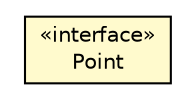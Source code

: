 #!/usr/local/bin/dot
#
# Class diagram 
# Generated by UMLGraph version R5_6 (http://www.umlgraph.org/)
#

digraph G {
	edge [fontname="Helvetica",fontsize=10,labelfontname="Helvetica",labelfontsize=10];
	node [fontname="Helvetica",fontsize=10,shape=plaintext];
	nodesep=0.25;
	ranksep=0.5;
	// eu.itesla_project.iidm.network.ReactiveCapabilityCurve.Point
	c6320 [label=<<table title="eu.itesla_project.iidm.network.ReactiveCapabilityCurve.Point" border="0" cellborder="1" cellspacing="0" cellpadding="2" port="p" bgcolor="lemonChiffon" href="./ReactiveCapabilityCurve.Point.html">
		<tr><td><table border="0" cellspacing="0" cellpadding="1">
<tr><td align="center" balign="center"> &#171;interface&#187; </td></tr>
<tr><td align="center" balign="center"> Point </td></tr>
		</table></td></tr>
		</table>>, URL="./ReactiveCapabilityCurve.Point.html", fontname="Helvetica", fontcolor="black", fontsize=10.0];
}

